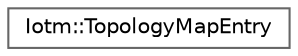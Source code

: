 digraph "Graphical Class Hierarchy"
{
 // INTERACTIVE_SVG=YES
 // LATEX_PDF_SIZE
  bgcolor="transparent";
  edge [fontname=Helvetica,fontsize=10,labelfontname=Helvetica,labelfontsize=10];
  node [fontname=Helvetica,fontsize=10,shape=box,height=0.2,width=0.4];
  rankdir="LR";
  Node0 [id="Node000000",label="Iotm::TopologyMapEntry",height=0.2,width=0.4,color="grey40", fillcolor="white", style="filled",URL="$classIotm_1_1TopologyMapEntry.html",tooltip=" "];
}

